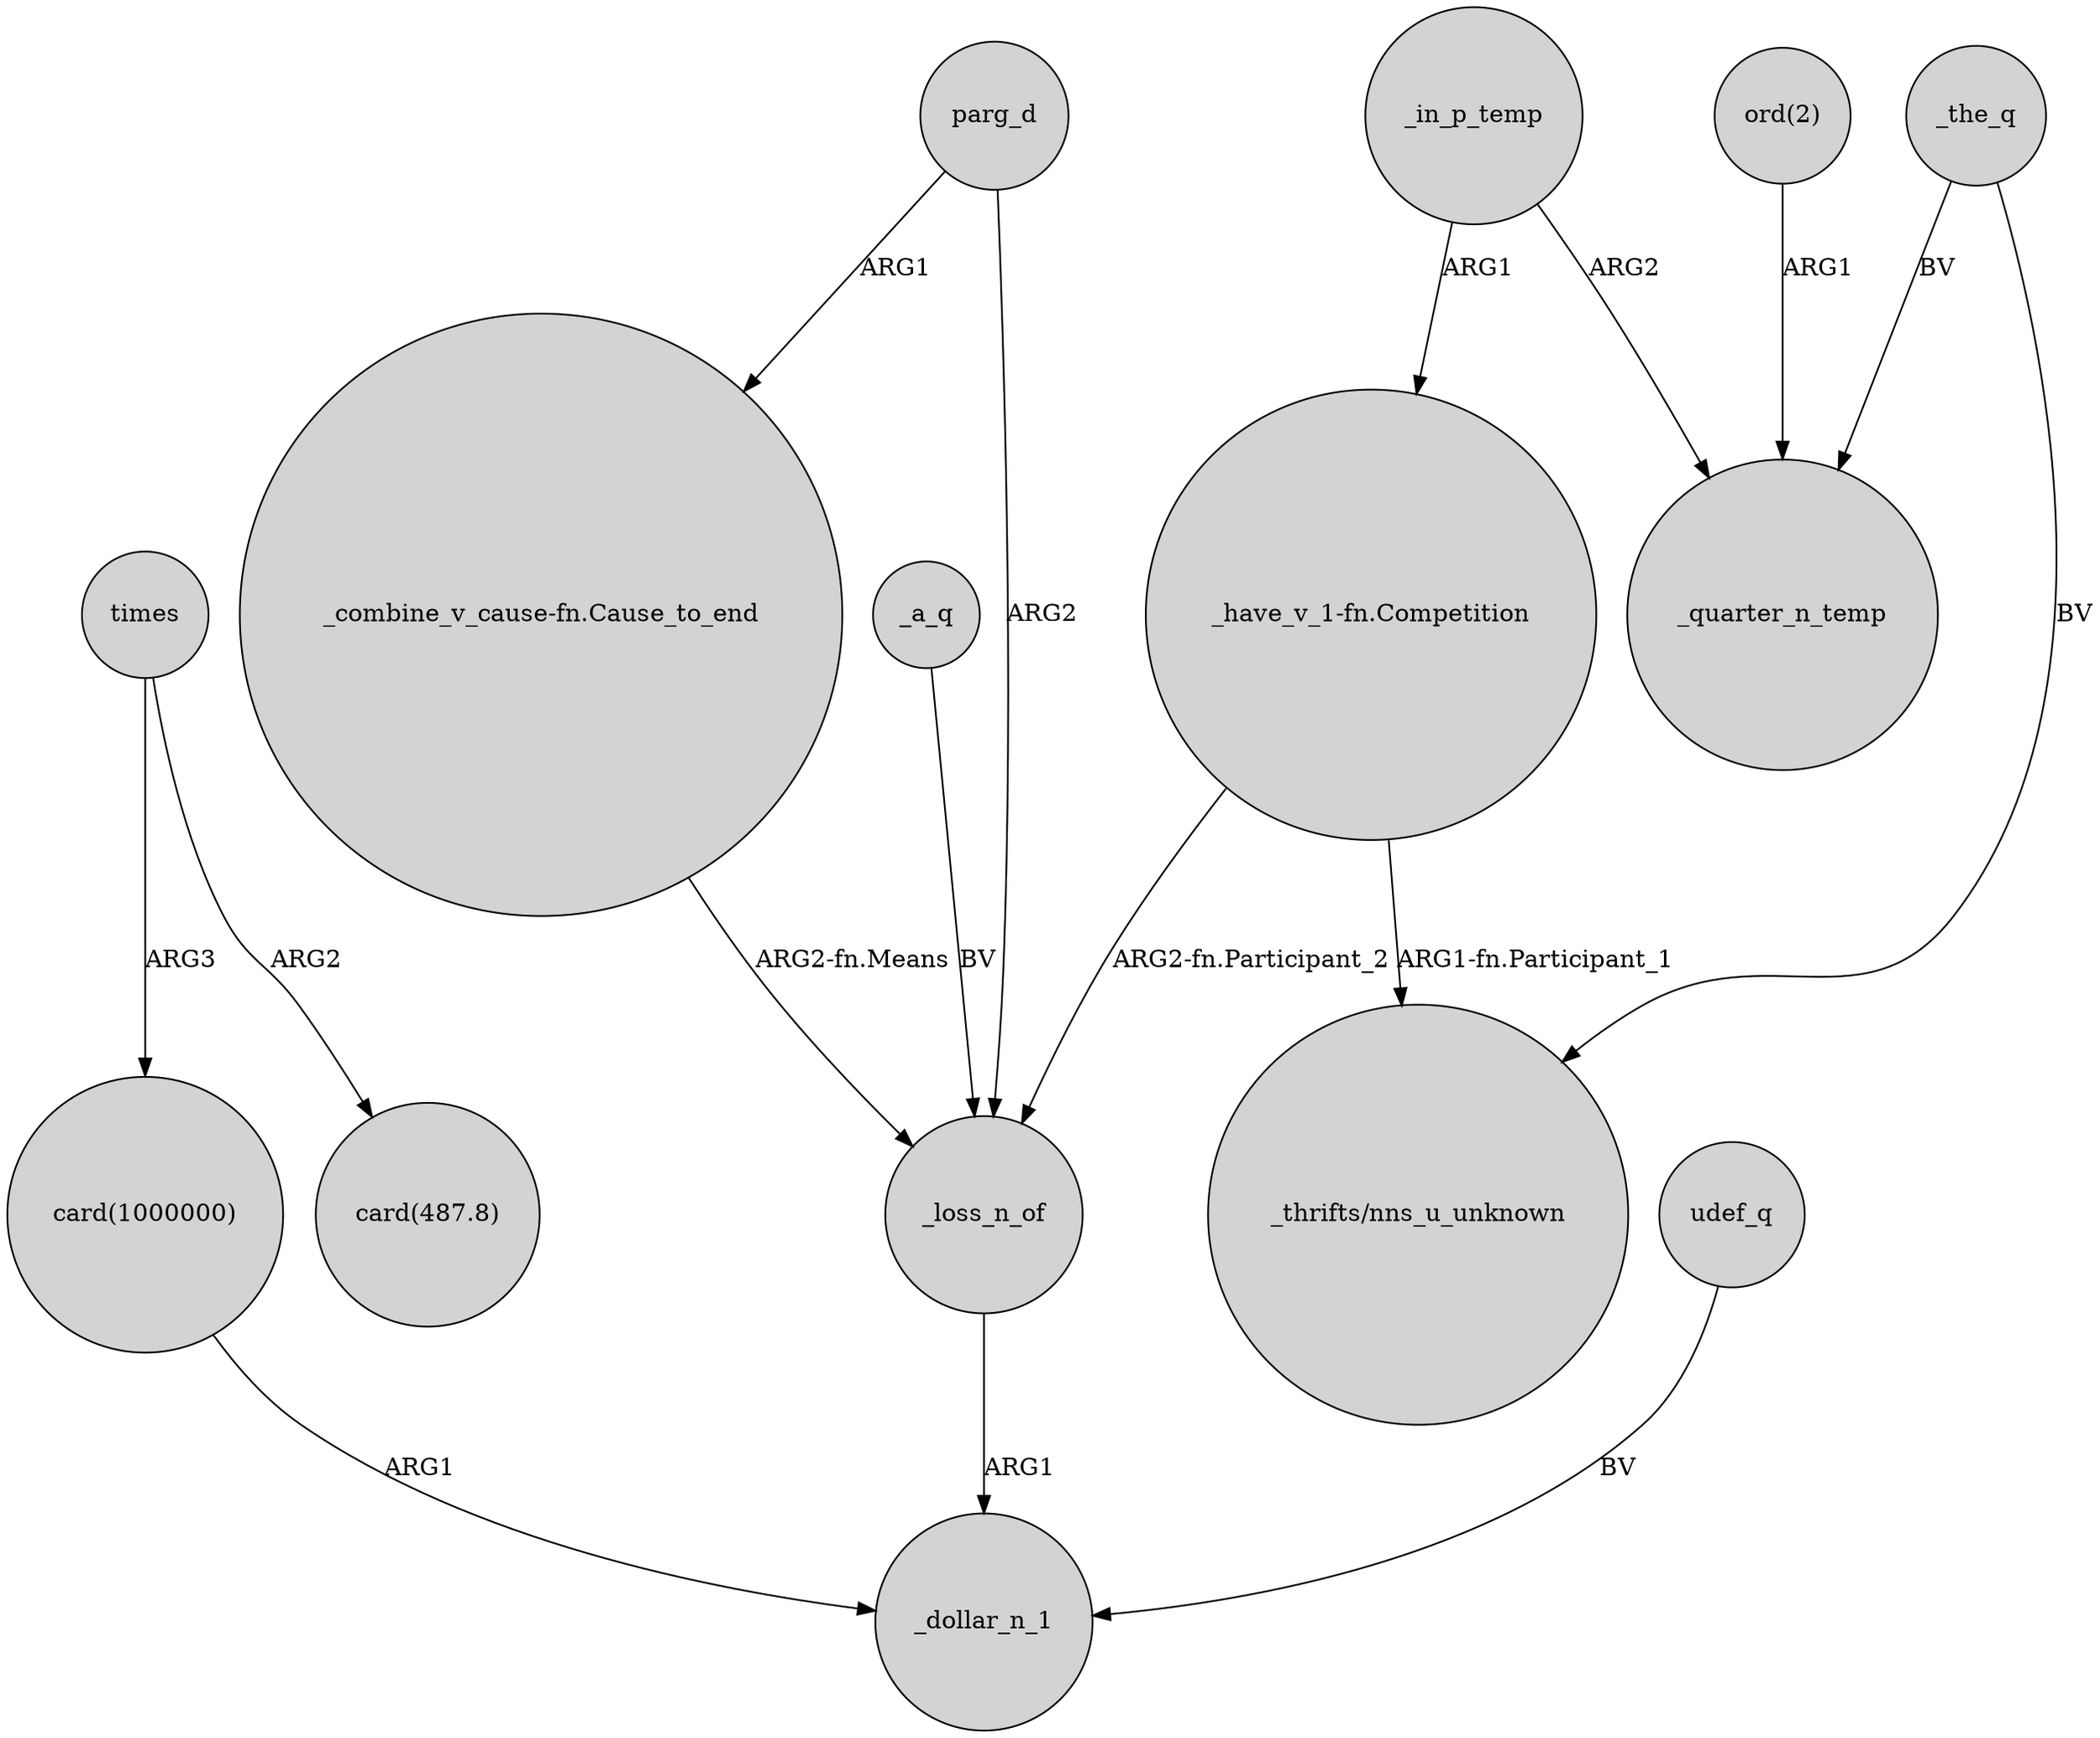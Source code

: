 digraph {
	node [shape=circle style=filled]
	times -> "card(1000000)" [label=ARG3]
	"ord(2)" -> _quarter_n_temp [label=ARG1]
	parg_d -> "_combine_v_cause-fn.Cause_to_end" [label=ARG1]
	_a_q -> _loss_n_of [label=BV]
	_in_p_temp -> _quarter_n_temp [label=ARG2]
	parg_d -> _loss_n_of [label=ARG2]
	udef_q -> _dollar_n_1 [label=BV]
	_in_p_temp -> "_have_v_1-fn.Competition" [label=ARG1]
	"card(1000000)" -> _dollar_n_1 [label=ARG1]
	_the_q -> "_thrifts/nns_u_unknown" [label=BV]
	"_combine_v_cause-fn.Cause_to_end" -> _loss_n_of [label="ARG2-fn.Means"]
	times -> "card(487.8)" [label=ARG2]
	"_have_v_1-fn.Competition" -> _loss_n_of [label="ARG2-fn.Participant_2"]
	_the_q -> _quarter_n_temp [label=BV]
	_loss_n_of -> _dollar_n_1 [label=ARG1]
	"_have_v_1-fn.Competition" -> "_thrifts/nns_u_unknown" [label="ARG1-fn.Participant_1"]
}
